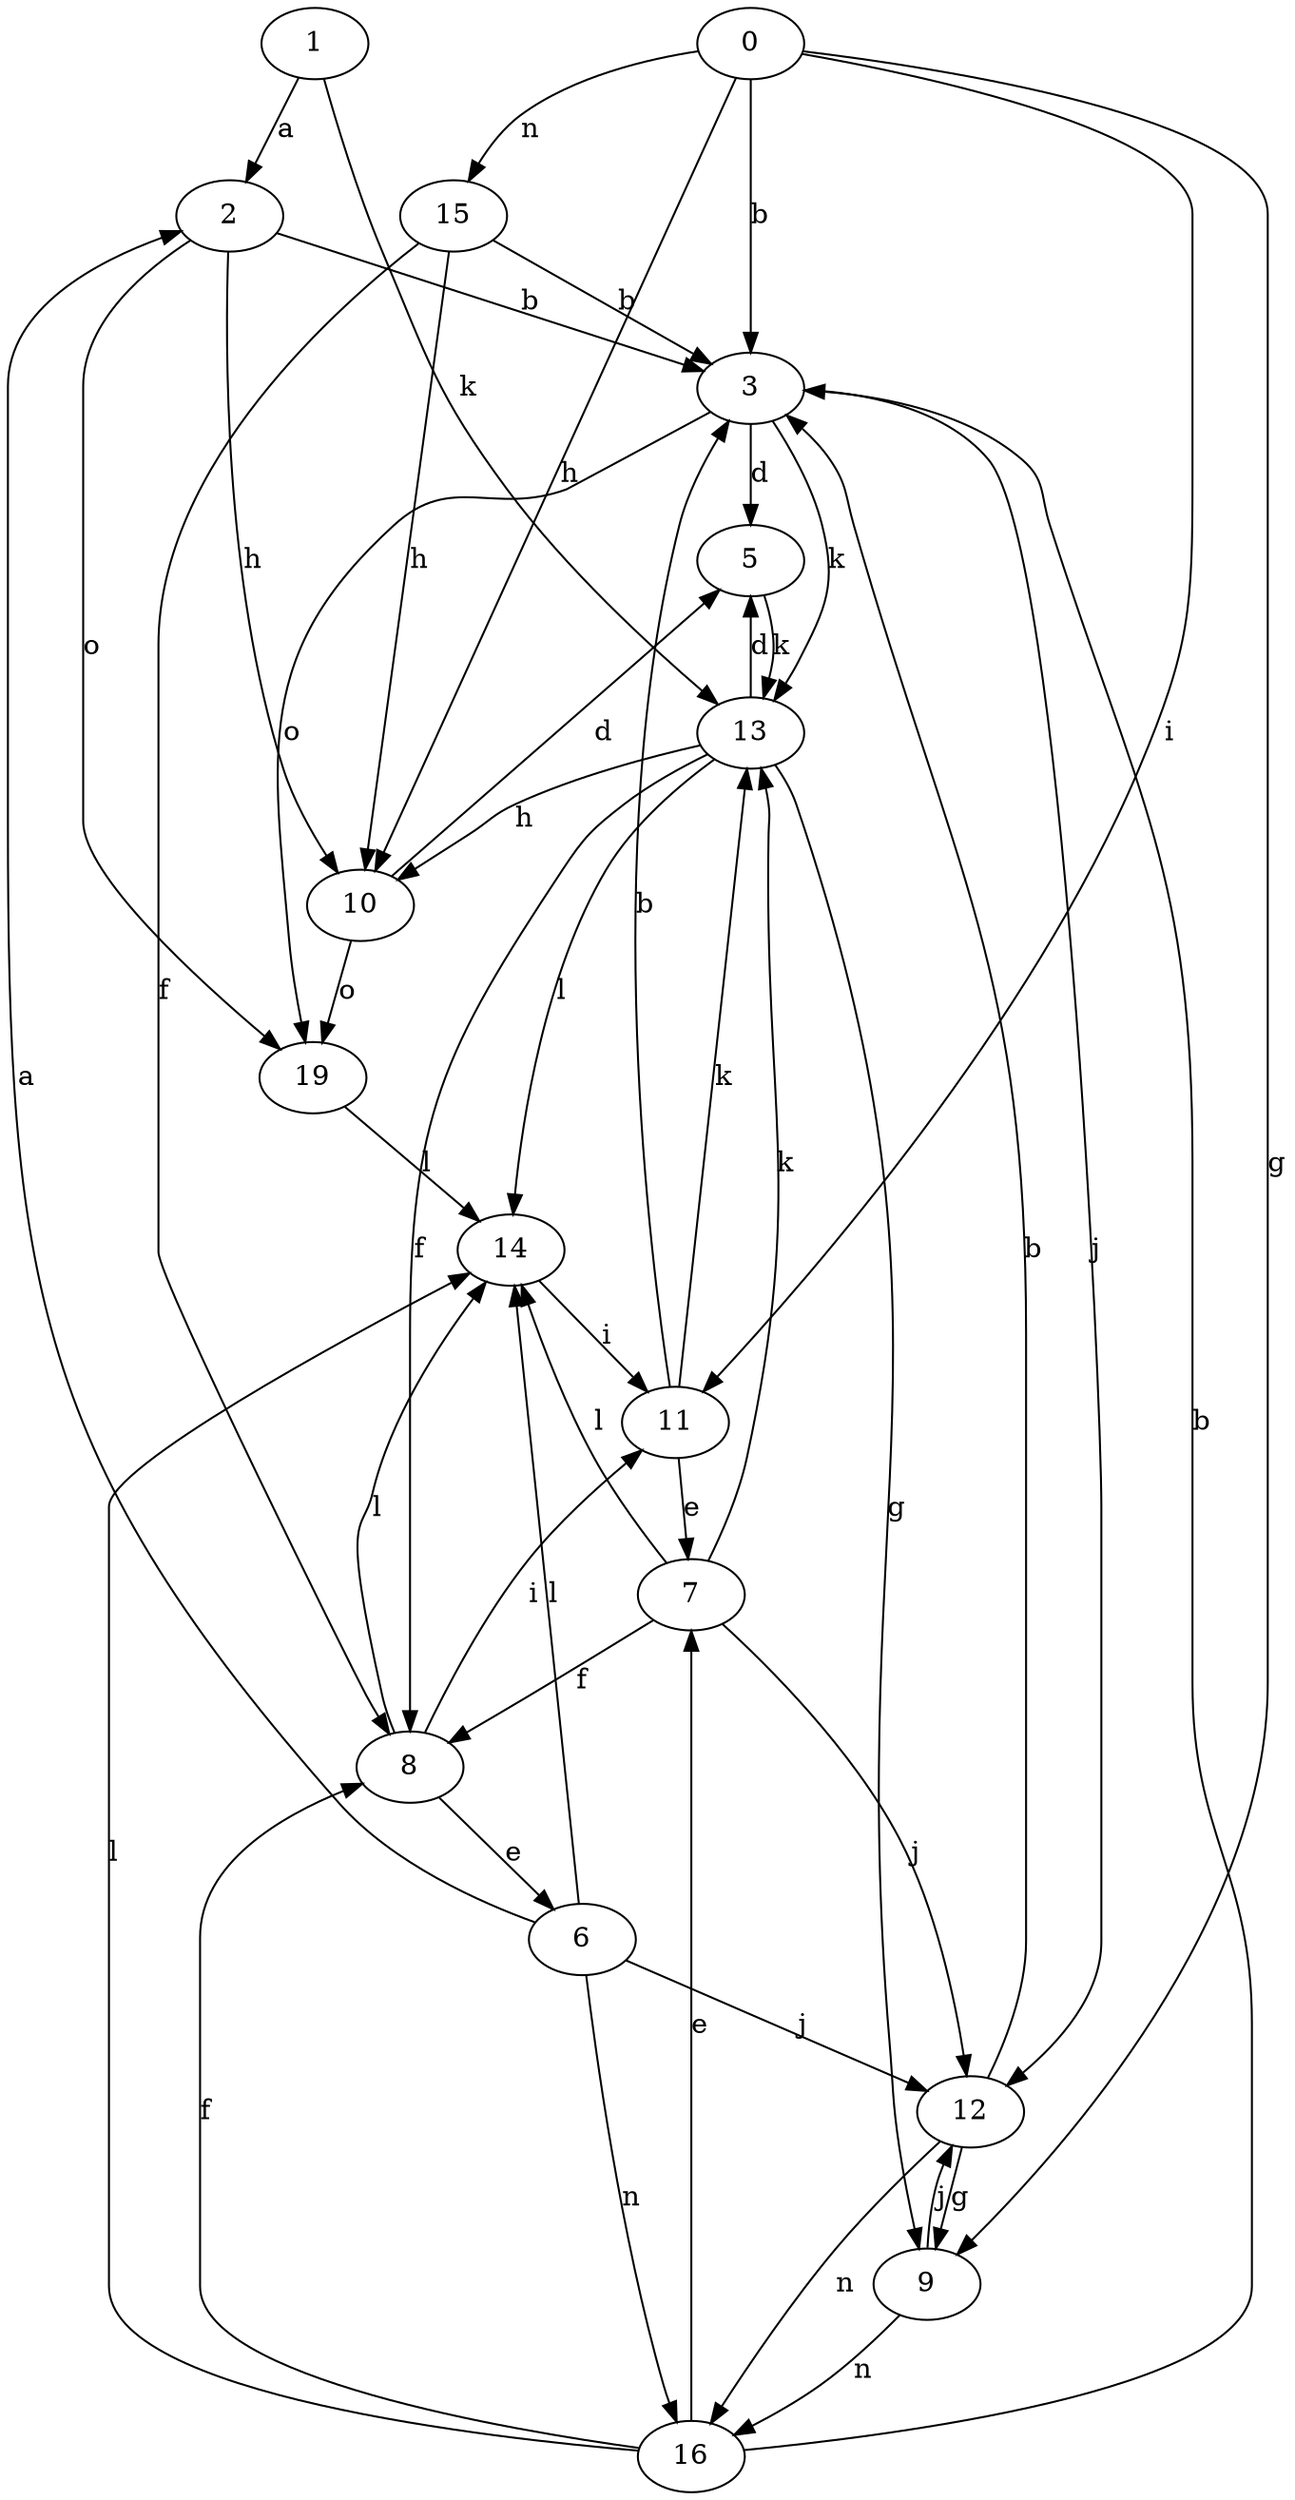 strict digraph  {
1;
2;
3;
5;
6;
7;
8;
9;
10;
11;
12;
13;
0;
14;
15;
16;
19;
1 -> 2  [label=a];
1 -> 13  [label=k];
2 -> 3  [label=b];
2 -> 10  [label=h];
2 -> 19  [label=o];
3 -> 5  [label=d];
3 -> 12  [label=j];
3 -> 13  [label=k];
3 -> 19  [label=o];
5 -> 13  [label=k];
6 -> 2  [label=a];
6 -> 12  [label=j];
6 -> 14  [label=l];
6 -> 16  [label=n];
7 -> 8  [label=f];
7 -> 12  [label=j];
7 -> 13  [label=k];
7 -> 14  [label=l];
8 -> 6  [label=e];
8 -> 11  [label=i];
8 -> 14  [label=l];
9 -> 12  [label=j];
9 -> 16  [label=n];
10 -> 5  [label=d];
10 -> 19  [label=o];
11 -> 3  [label=b];
11 -> 7  [label=e];
11 -> 13  [label=k];
12 -> 3  [label=b];
12 -> 9  [label=g];
12 -> 16  [label=n];
13 -> 5  [label=d];
13 -> 8  [label=f];
13 -> 9  [label=g];
13 -> 10  [label=h];
13 -> 14  [label=l];
0 -> 3  [label=b];
0 -> 9  [label=g];
0 -> 10  [label=h];
0 -> 11  [label=i];
0 -> 15  [label=n];
14 -> 11  [label=i];
15 -> 3  [label=b];
15 -> 8  [label=f];
15 -> 10  [label=h];
16 -> 3  [label=b];
16 -> 7  [label=e];
16 -> 8  [label=f];
16 -> 14  [label=l];
19 -> 14  [label=l];
}
